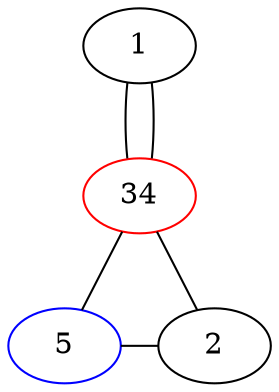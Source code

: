 graph {
  1 -- 34 -- 5;
  1 -- 34 -- 2;
  5 -- 2;
  {
    rank="same";
    2;
    5;
  }
  34 [color="red"];
  5 [color="blue"];
}
